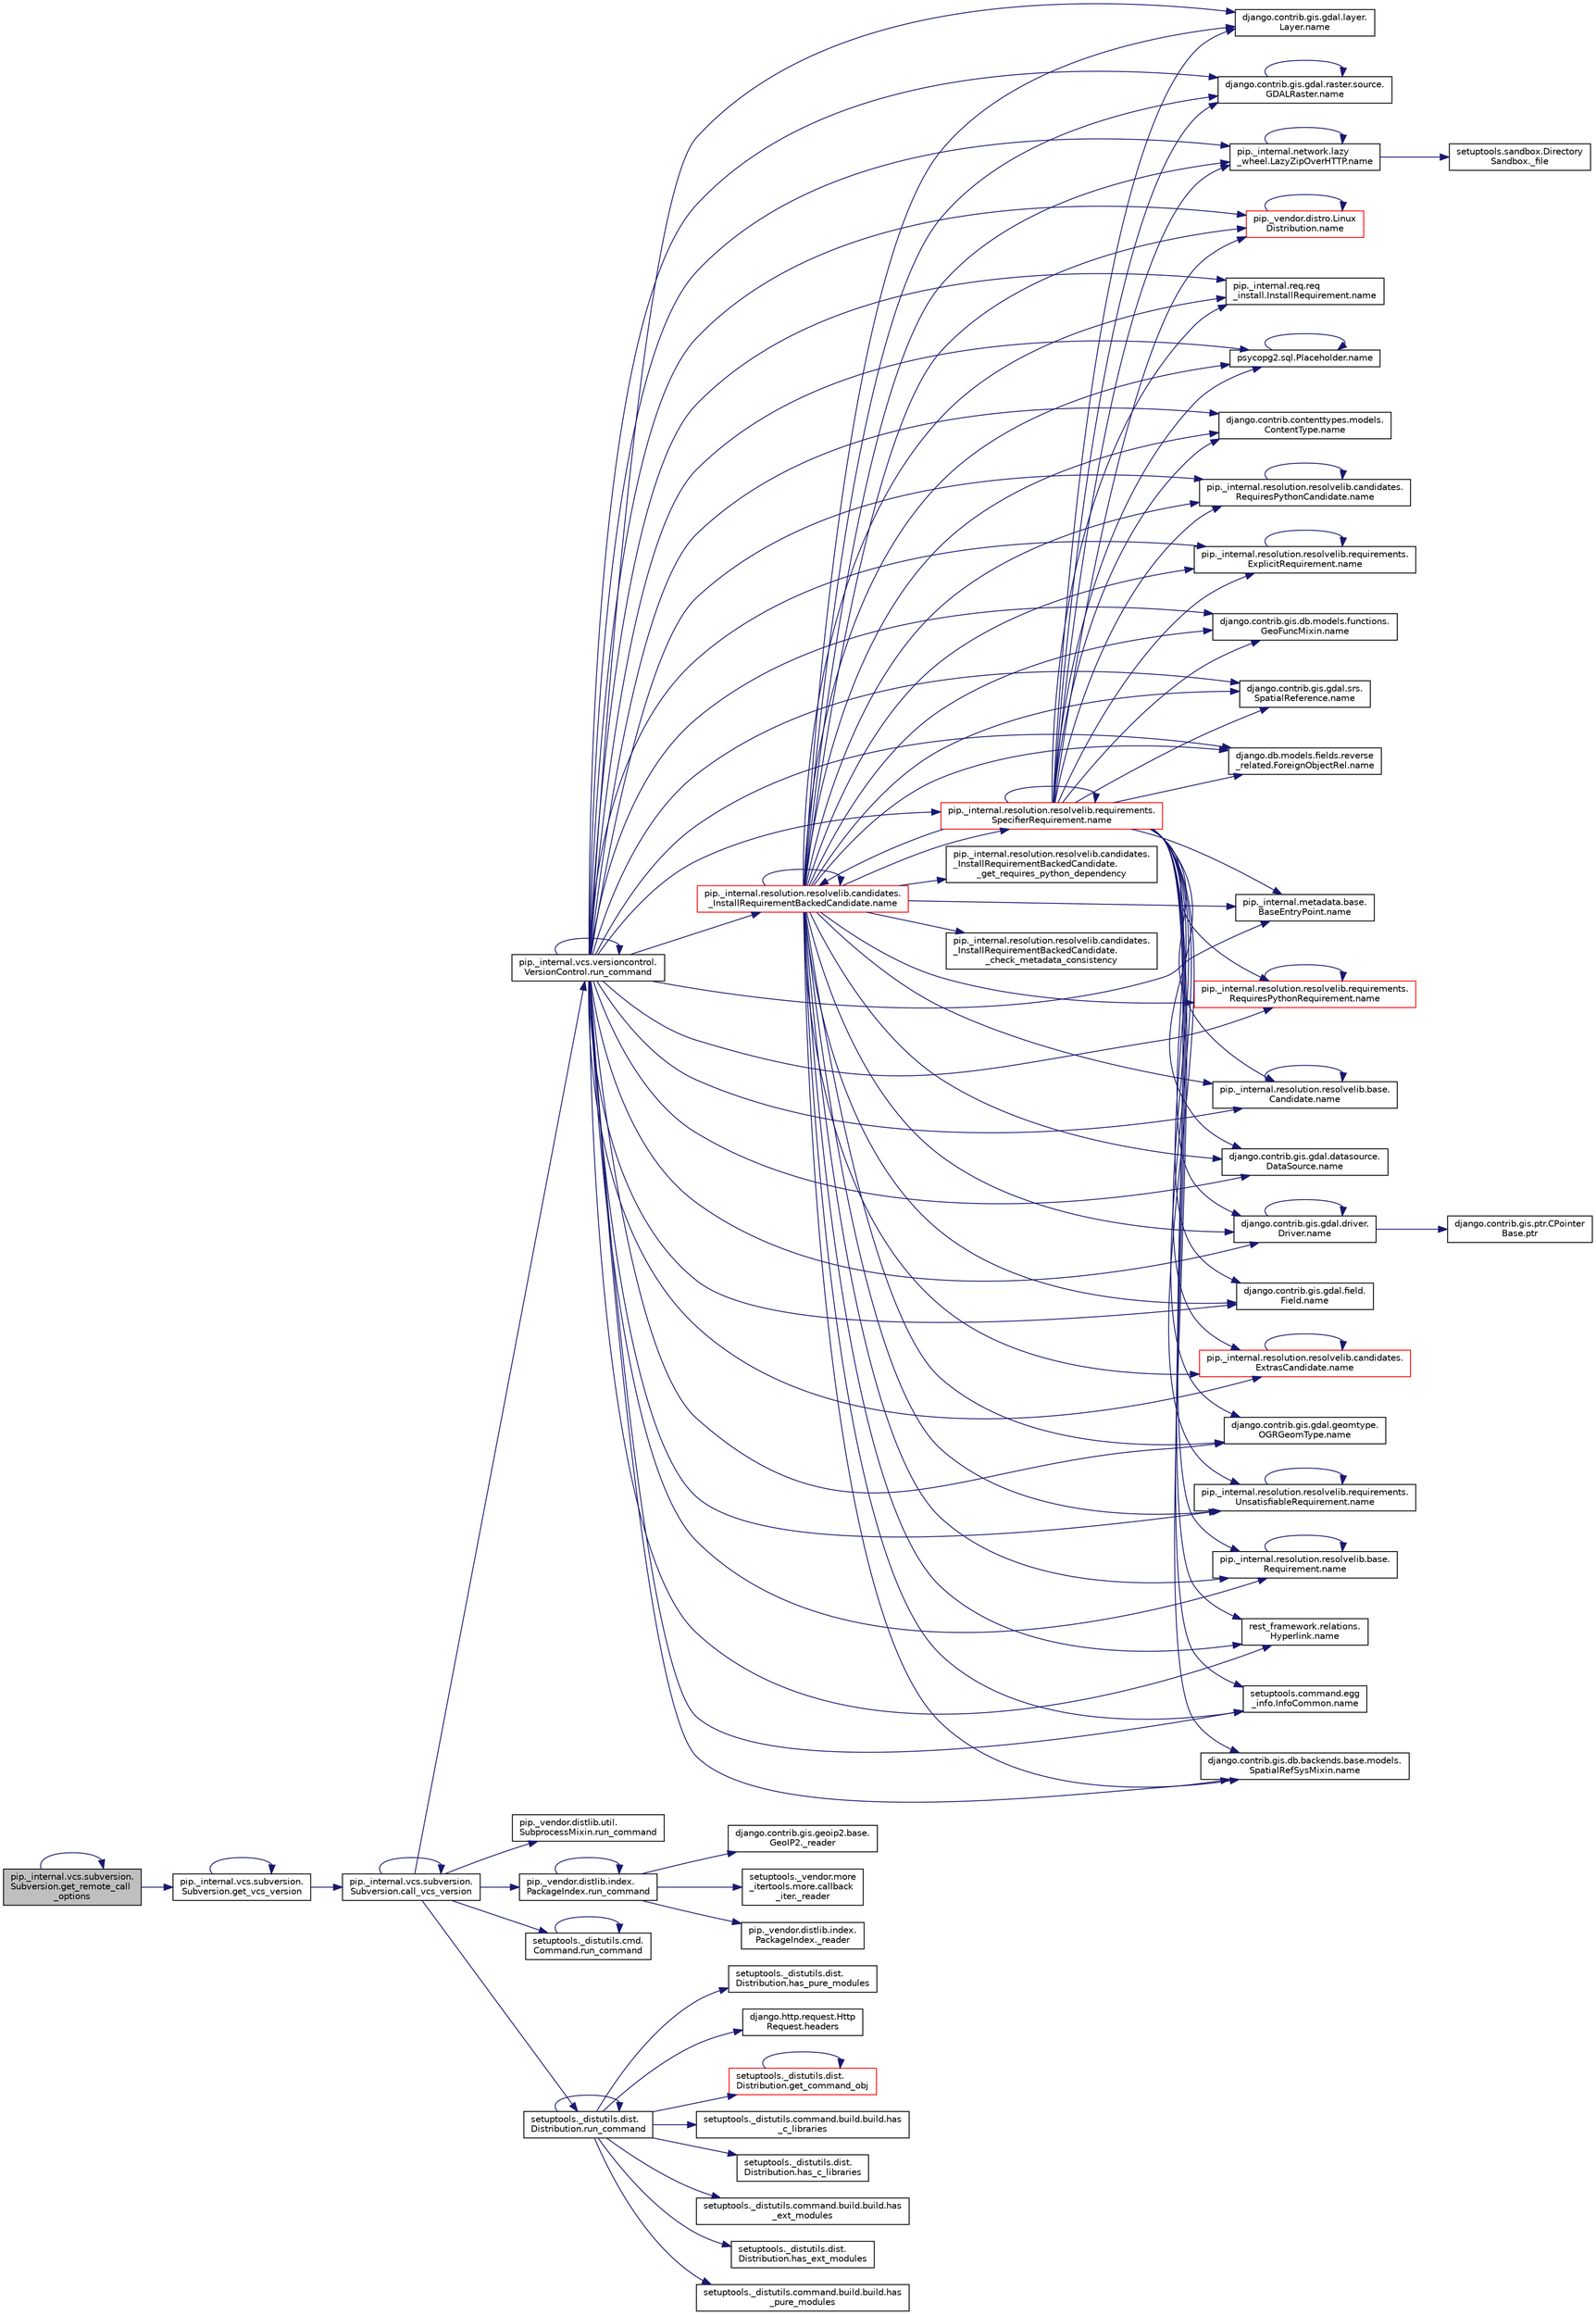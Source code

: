 digraph "pip._internal.vcs.subversion.Subversion.get_remote_call_options"
{
 // LATEX_PDF_SIZE
  edge [fontname="Helvetica",fontsize="10",labelfontname="Helvetica",labelfontsize="10"];
  node [fontname="Helvetica",fontsize="10",shape=record];
  rankdir="LR";
  Node1 [label="pip._internal.vcs.subversion.\lSubversion.get_remote_call\l_options",height=0.2,width=0.4,color="black", fillcolor="grey75", style="filled", fontcolor="black",tooltip=" "];
  Node1 -> Node1 [color="midnightblue",fontsize="10",style="solid",fontname="Helvetica"];
  Node1 -> Node2 [color="midnightblue",fontsize="10",style="solid",fontname="Helvetica"];
  Node2 [label="pip._internal.vcs.subversion.\lSubversion.get_vcs_version",height=0.2,width=0.4,color="black", fillcolor="white", style="filled",URL="$d2/db0/classpip_1_1__internal_1_1vcs_1_1subversion_1_1_subversion.html#a07d700bdb9e85e2709ecedc54344a0b8",tooltip=" "];
  Node2 -> Node3 [color="midnightblue",fontsize="10",style="solid",fontname="Helvetica"];
  Node3 [label="pip._internal.vcs.subversion.\lSubversion.call_vcs_version",height=0.2,width=0.4,color="black", fillcolor="white", style="filled",URL="$d2/db0/classpip_1_1__internal_1_1vcs_1_1subversion_1_1_subversion.html#a28eb0ea686f7fdfb26b3672e0d936be5",tooltip=" "];
  Node3 -> Node3 [color="midnightblue",fontsize="10",style="solid",fontname="Helvetica"];
  Node3 -> Node4 [color="midnightblue",fontsize="10",style="solid",fontname="Helvetica"];
  Node4 [label="pip._internal.vcs.versioncontrol.\lVersionControl.run_command",height=0.2,width=0.4,color="black", fillcolor="white", style="filled",URL="$d0/db7/classpip_1_1__internal_1_1vcs_1_1versioncontrol_1_1_version_control.html#a0cd4df4ca2aaa3a020caf990e4142b91",tooltip=" "];
  Node4 -> Node5 [color="midnightblue",fontsize="10",style="solid",fontname="Helvetica"];
  Node5 [label="django.contrib.contenttypes.models.\lContentType.name",height=0.2,width=0.4,color="black", fillcolor="white", style="filled",URL="$d6/d20/classdjango_1_1contrib_1_1contenttypes_1_1models_1_1_content_type.html#a1577e45d8940ca8ce7032df05c0920f1",tooltip=" "];
  Node4 -> Node6 [color="midnightblue",fontsize="10",style="solid",fontname="Helvetica"];
  Node6 [label="django.contrib.gis.db.backends.base.models.\lSpatialRefSysMixin.name",height=0.2,width=0.4,color="black", fillcolor="white", style="filled",URL="$d5/d73/classdjango_1_1contrib_1_1gis_1_1db_1_1backends_1_1base_1_1models_1_1_spatial_ref_sys_mixin.html#a502460564fa7a935d8bb5aea6cbce4b9",tooltip=" "];
  Node4 -> Node7 [color="midnightblue",fontsize="10",style="solid",fontname="Helvetica"];
  Node7 [label="django.contrib.gis.db.models.functions.\lGeoFuncMixin.name",height=0.2,width=0.4,color="black", fillcolor="white", style="filled",URL="$d4/d5c/classdjango_1_1contrib_1_1gis_1_1db_1_1models_1_1functions_1_1_geo_func_mixin.html#a9a6993ec9126211670ca7087359b8c6a",tooltip=" "];
  Node4 -> Node8 [color="midnightblue",fontsize="10",style="solid",fontname="Helvetica"];
  Node8 [label="django.contrib.gis.gdal.datasource.\lDataSource.name",height=0.2,width=0.4,color="black", fillcolor="white", style="filled",URL="$db/d7b/classdjango_1_1contrib_1_1gis_1_1gdal_1_1datasource_1_1_data_source.html#af2cbfd1f4ceeb82b6f7c29a705555d8e",tooltip=" "];
  Node4 -> Node9 [color="midnightblue",fontsize="10",style="solid",fontname="Helvetica"];
  Node9 [label="django.contrib.gis.gdal.driver.\lDriver.name",height=0.2,width=0.4,color="black", fillcolor="white", style="filled",URL="$d5/df2/classdjango_1_1contrib_1_1gis_1_1gdal_1_1driver_1_1_driver.html#ab25b5eea93459ca8e05dc329ef537f1b",tooltip=" "];
  Node9 -> Node9 [color="midnightblue",fontsize="10",style="solid",fontname="Helvetica"];
  Node9 -> Node10 [color="midnightblue",fontsize="10",style="solid",fontname="Helvetica"];
  Node10 [label="django.contrib.gis.ptr.CPointer\lBase.ptr",height=0.2,width=0.4,color="black", fillcolor="white", style="filled",URL="$da/dc5/classdjango_1_1contrib_1_1gis_1_1ptr_1_1_c_pointer_base.html#a234177319d249573c7dd6508c5ca9095",tooltip=" "];
  Node4 -> Node11 [color="midnightblue",fontsize="10",style="solid",fontname="Helvetica"];
  Node11 [label="django.contrib.gis.gdal.field.\lField.name",height=0.2,width=0.4,color="black", fillcolor="white", style="filled",URL="$d8/d65/classdjango_1_1contrib_1_1gis_1_1gdal_1_1field_1_1_field.html#a52ccad95ad1a0fae1ef80beb9a6c838b",tooltip=" "];
  Node4 -> Node12 [color="midnightblue",fontsize="10",style="solid",fontname="Helvetica"];
  Node12 [label="django.contrib.gis.gdal.geomtype.\lOGRGeomType.name",height=0.2,width=0.4,color="black", fillcolor="white", style="filled",URL="$dc/d9c/classdjango_1_1contrib_1_1gis_1_1gdal_1_1geomtype_1_1_o_g_r_geom_type.html#a80a6f16d4e7014ca3adac92432f148b2",tooltip=" "];
  Node4 -> Node13 [color="midnightblue",fontsize="10",style="solid",fontname="Helvetica"];
  Node13 [label="django.contrib.gis.gdal.layer.\lLayer.name",height=0.2,width=0.4,color="black", fillcolor="white", style="filled",URL="$d9/d84/classdjango_1_1contrib_1_1gis_1_1gdal_1_1layer_1_1_layer.html#a64c4f09deeb5dd93a1f82a986e090581",tooltip=" "];
  Node4 -> Node14 [color="midnightblue",fontsize="10",style="solid",fontname="Helvetica"];
  Node14 [label="django.contrib.gis.gdal.raster.source.\lGDALRaster.name",height=0.2,width=0.4,color="black", fillcolor="white", style="filled",URL="$db/dff/classdjango_1_1contrib_1_1gis_1_1gdal_1_1raster_1_1source_1_1_g_d_a_l_raster.html#adc147e651b853c17a0d6abe3be9da7a9",tooltip=" "];
  Node14 -> Node14 [color="midnightblue",fontsize="10",style="solid",fontname="Helvetica"];
  Node4 -> Node15 [color="midnightblue",fontsize="10",style="solid",fontname="Helvetica"];
  Node15 [label="django.contrib.gis.gdal.srs.\lSpatialReference.name",height=0.2,width=0.4,color="black", fillcolor="white", style="filled",URL="$d7/dda/classdjango_1_1contrib_1_1gis_1_1gdal_1_1srs_1_1_spatial_reference.html#aba72b97da57e6f07b85d53ff618798e3",tooltip=" "];
  Node4 -> Node16 [color="midnightblue",fontsize="10",style="solid",fontname="Helvetica"];
  Node16 [label="django.db.models.fields.reverse\l_related.ForeignObjectRel.name",height=0.2,width=0.4,color="black", fillcolor="white", style="filled",URL="$d3/da4/classdjango_1_1db_1_1models_1_1fields_1_1reverse__related_1_1_foreign_object_rel.html#aacda3a6a71b37c6422fbc200f0b0225a",tooltip=" "];
  Node4 -> Node17 [color="midnightblue",fontsize="10",style="solid",fontname="Helvetica"];
  Node17 [label="pip._internal.metadata.base.\lBaseEntryPoint.name",height=0.2,width=0.4,color="black", fillcolor="white", style="filled",URL="$d1/d78/classpip_1_1__internal_1_1metadata_1_1base_1_1_base_entry_point.html#acd0c7299966258aeb0876da26520233d",tooltip=" "];
  Node4 -> Node18 [color="midnightblue",fontsize="10",style="solid",fontname="Helvetica"];
  Node18 [label="pip._internal.network.lazy\l_wheel.LazyZipOverHTTP.name",height=0.2,width=0.4,color="black", fillcolor="white", style="filled",URL="$df/d67/classpip_1_1__internal_1_1network_1_1lazy__wheel_1_1_lazy_zip_over_h_t_t_p.html#a59403bb703d375caa6c1dda7573257a1",tooltip=" "];
  Node18 -> Node19 [color="midnightblue",fontsize="10",style="solid",fontname="Helvetica"];
  Node19 [label="setuptools.sandbox.Directory\lSandbox._file",height=0.2,width=0.4,color="black", fillcolor="white", style="filled",URL="$d2/d0b/classsetuptools_1_1sandbox_1_1_directory_sandbox.html#aebaa4bbc5882d7bfe9bbb0b60c598d10",tooltip=" "];
  Node18 -> Node18 [color="midnightblue",fontsize="10",style="solid",fontname="Helvetica"];
  Node4 -> Node20 [color="midnightblue",fontsize="10",style="solid",fontname="Helvetica"];
  Node20 [label="pip._internal.req.req\l_install.InstallRequirement.name",height=0.2,width=0.4,color="black", fillcolor="white", style="filled",URL="$d2/daa/classpip_1_1__internal_1_1req_1_1req__install_1_1_install_requirement.html#a6b019e16ae98576ae64c68e0f5824e34",tooltip=" "];
  Node4 -> Node21 [color="midnightblue",fontsize="10",style="solid",fontname="Helvetica"];
  Node21 [label="pip._internal.resolution.resolvelib.base.\lRequirement.name",height=0.2,width=0.4,color="black", fillcolor="white", style="filled",URL="$d7/d6d/classpip_1_1__internal_1_1resolution_1_1resolvelib_1_1base_1_1_requirement.html#a013752876d4b3521f3a087987b443d90",tooltip=" "];
  Node21 -> Node21 [color="midnightblue",fontsize="10",style="solid",fontname="Helvetica"];
  Node4 -> Node22 [color="midnightblue",fontsize="10",style="solid",fontname="Helvetica"];
  Node22 [label="pip._internal.resolution.resolvelib.base.\lCandidate.name",height=0.2,width=0.4,color="black", fillcolor="white", style="filled",URL="$db/d18/classpip_1_1__internal_1_1resolution_1_1resolvelib_1_1base_1_1_candidate.html#a7000e68e912182072a011f9df0c142ee",tooltip=" "];
  Node22 -> Node22 [color="midnightblue",fontsize="10",style="solid",fontname="Helvetica"];
  Node4 -> Node23 [color="midnightblue",fontsize="10",style="solid",fontname="Helvetica"];
  Node23 [label="pip._internal.resolution.resolvelib.candidates.\l_InstallRequirementBackedCandidate.name",height=0.2,width=0.4,color="red", fillcolor="white", style="filled",URL="$dc/d03/classpip_1_1__internal_1_1resolution_1_1resolvelib_1_1candidates_1_1___install_requirement_backed_candidate.html#a1538a825241b855a4abf51d6bf616cde",tooltip=" "];
  Node23 -> Node24 [color="midnightblue",fontsize="10",style="solid",fontname="Helvetica"];
  Node24 [label="pip._internal.resolution.resolvelib.candidates.\l_InstallRequirementBackedCandidate.\l_check_metadata_consistency",height=0.2,width=0.4,color="black", fillcolor="white", style="filled",URL="$dc/d03/classpip_1_1__internal_1_1resolution_1_1resolvelib_1_1candidates_1_1___install_requirement_backed_candidate.html#aa4267fc23899a7adec3125fe2bacfac2",tooltip=" "];
  Node23 -> Node25 [color="midnightblue",fontsize="10",style="solid",fontname="Helvetica"];
  Node25 [label="pip._internal.resolution.resolvelib.candidates.\l_InstallRequirementBackedCandidate.\l_get_requires_python_dependency",height=0.2,width=0.4,color="black", fillcolor="white", style="filled",URL="$dc/d03/classpip_1_1__internal_1_1resolution_1_1resolvelib_1_1candidates_1_1___install_requirement_backed_candidate.html#a21158f5354c4f7a263e8a141e5bdc4a4",tooltip=" "];
  Node23 -> Node5 [color="midnightblue",fontsize="10",style="solid",fontname="Helvetica"];
  Node23 -> Node6 [color="midnightblue",fontsize="10",style="solid",fontname="Helvetica"];
  Node23 -> Node7 [color="midnightblue",fontsize="10",style="solid",fontname="Helvetica"];
  Node23 -> Node8 [color="midnightblue",fontsize="10",style="solid",fontname="Helvetica"];
  Node23 -> Node9 [color="midnightblue",fontsize="10",style="solid",fontname="Helvetica"];
  Node23 -> Node11 [color="midnightblue",fontsize="10",style="solid",fontname="Helvetica"];
  Node23 -> Node12 [color="midnightblue",fontsize="10",style="solid",fontname="Helvetica"];
  Node23 -> Node13 [color="midnightblue",fontsize="10",style="solid",fontname="Helvetica"];
  Node23 -> Node14 [color="midnightblue",fontsize="10",style="solid",fontname="Helvetica"];
  Node23 -> Node15 [color="midnightblue",fontsize="10",style="solid",fontname="Helvetica"];
  Node23 -> Node16 [color="midnightblue",fontsize="10",style="solid",fontname="Helvetica"];
  Node23 -> Node17 [color="midnightblue",fontsize="10",style="solid",fontname="Helvetica"];
  Node23 -> Node18 [color="midnightblue",fontsize="10",style="solid",fontname="Helvetica"];
  Node23 -> Node20 [color="midnightblue",fontsize="10",style="solid",fontname="Helvetica"];
  Node23 -> Node21 [color="midnightblue",fontsize="10",style="solid",fontname="Helvetica"];
  Node23 -> Node22 [color="midnightblue",fontsize="10",style="solid",fontname="Helvetica"];
  Node23 -> Node23 [color="midnightblue",fontsize="10",style="solid",fontname="Helvetica"];
  Node23 -> Node32 [color="midnightblue",fontsize="10",style="solid",fontname="Helvetica"];
  Node32 [label="pip._internal.resolution.resolvelib.candidates.\lExtrasCandidate.name",height=0.2,width=0.4,color="red", fillcolor="white", style="filled",URL="$d8/df7/classpip_1_1__internal_1_1resolution_1_1resolvelib_1_1candidates_1_1_extras_candidate.html#a6e13b1ab724cd7af8b22cadb37352b31",tooltip=" "];
  Node32 -> Node32 [color="midnightblue",fontsize="10",style="solid",fontname="Helvetica"];
  Node23 -> Node74 [color="midnightblue",fontsize="10",style="solid",fontname="Helvetica"];
  Node74 [label="pip._internal.resolution.resolvelib.candidates.\lRequiresPythonCandidate.name",height=0.2,width=0.4,color="black", fillcolor="white", style="filled",URL="$db/d0a/classpip_1_1__internal_1_1resolution_1_1resolvelib_1_1candidates_1_1_requires_python_candidate.html#aeff13058676b07d1b67feed53749d838",tooltip=" "];
  Node74 -> Node74 [color="midnightblue",fontsize="10",style="solid",fontname="Helvetica"];
  Node23 -> Node75 [color="midnightblue",fontsize="10",style="solid",fontname="Helvetica"];
  Node75 [label="pip._internal.resolution.resolvelib.requirements.\lExplicitRequirement.name",height=0.2,width=0.4,color="black", fillcolor="white", style="filled",URL="$d3/d28/classpip_1_1__internal_1_1resolution_1_1resolvelib_1_1requirements_1_1_explicit_requirement.html#a3e8f9b07c17be864b1a90cc2f5e87b35",tooltip=" "];
  Node75 -> Node75 [color="midnightblue",fontsize="10",style="solid",fontname="Helvetica"];
  Node23 -> Node76 [color="midnightblue",fontsize="10",style="solid",fontname="Helvetica"];
  Node76 [label="pip._internal.resolution.resolvelib.requirements.\lSpecifierRequirement.name",height=0.2,width=0.4,color="red", fillcolor="white", style="filled",URL="$d5/dce/classpip_1_1__internal_1_1resolution_1_1resolvelib_1_1requirements_1_1_specifier_requirement.html#af2ae64f787d166605910d13457564fd9",tooltip=" "];
  Node76 -> Node5 [color="midnightblue",fontsize="10",style="solid",fontname="Helvetica"];
  Node76 -> Node6 [color="midnightblue",fontsize="10",style="solid",fontname="Helvetica"];
  Node76 -> Node7 [color="midnightblue",fontsize="10",style="solid",fontname="Helvetica"];
  Node76 -> Node8 [color="midnightblue",fontsize="10",style="solid",fontname="Helvetica"];
  Node76 -> Node9 [color="midnightblue",fontsize="10",style="solid",fontname="Helvetica"];
  Node76 -> Node11 [color="midnightblue",fontsize="10",style="solid",fontname="Helvetica"];
  Node76 -> Node12 [color="midnightblue",fontsize="10",style="solid",fontname="Helvetica"];
  Node76 -> Node13 [color="midnightblue",fontsize="10",style="solid",fontname="Helvetica"];
  Node76 -> Node14 [color="midnightblue",fontsize="10",style="solid",fontname="Helvetica"];
  Node76 -> Node15 [color="midnightblue",fontsize="10",style="solid",fontname="Helvetica"];
  Node76 -> Node16 [color="midnightblue",fontsize="10",style="solid",fontname="Helvetica"];
  Node76 -> Node17 [color="midnightblue",fontsize="10",style="solid",fontname="Helvetica"];
  Node76 -> Node18 [color="midnightblue",fontsize="10",style="solid",fontname="Helvetica"];
  Node76 -> Node20 [color="midnightblue",fontsize="10",style="solid",fontname="Helvetica"];
  Node76 -> Node21 [color="midnightblue",fontsize="10",style="solid",fontname="Helvetica"];
  Node76 -> Node22 [color="midnightblue",fontsize="10",style="solid",fontname="Helvetica"];
  Node76 -> Node23 [color="midnightblue",fontsize="10",style="solid",fontname="Helvetica"];
  Node76 -> Node32 [color="midnightblue",fontsize="10",style="solid",fontname="Helvetica"];
  Node76 -> Node74 [color="midnightblue",fontsize="10",style="solid",fontname="Helvetica"];
  Node76 -> Node75 [color="midnightblue",fontsize="10",style="solid",fontname="Helvetica"];
  Node76 -> Node76 [color="midnightblue",fontsize="10",style="solid",fontname="Helvetica"];
  Node76 -> Node77 [color="midnightblue",fontsize="10",style="solid",fontname="Helvetica"];
  Node77 [label="pip._internal.resolution.resolvelib.requirements.\lRequiresPythonRequirement.name",height=0.2,width=0.4,color="red", fillcolor="white", style="filled",URL="$d1/de6/classpip_1_1__internal_1_1resolution_1_1resolvelib_1_1requirements_1_1_requires_python_requirement.html#ac555e717a97ebb38cb2ad735939cf8b8",tooltip=" "];
  Node77 -> Node77 [color="midnightblue",fontsize="10",style="solid",fontname="Helvetica"];
  Node76 -> Node79 [color="midnightblue",fontsize="10",style="solid",fontname="Helvetica"];
  Node79 [label="pip._internal.resolution.resolvelib.requirements.\lUnsatisfiableRequirement.name",height=0.2,width=0.4,color="black", fillcolor="white", style="filled",URL="$df/d30/classpip_1_1__internal_1_1resolution_1_1resolvelib_1_1requirements_1_1_unsatisfiable_requirement.html#a78f7012fa925a93d5600232bf2bc9728",tooltip=" "];
  Node79 -> Node79 [color="midnightblue",fontsize="10",style="solid",fontname="Helvetica"];
  Node76 -> Node73 [color="midnightblue",fontsize="10",style="solid",fontname="Helvetica"];
  Node73 [label="pip._vendor.distro.Linux\lDistribution.name",height=0.2,width=0.4,color="red", fillcolor="white", style="filled",URL="$db/dc1/classpip_1_1__vendor_1_1distro_1_1_linux_distribution.html#a7bbcbb9f1bf561b231f594b5bb251dbc",tooltip=" "];
  Node73 -> Node73 [color="midnightblue",fontsize="10",style="solid",fontname="Helvetica"];
  Node76 -> Node80 [color="midnightblue",fontsize="10",style="solid",fontname="Helvetica"];
  Node80 [label="psycopg2.sql.Placeholder.name",height=0.2,width=0.4,color="black", fillcolor="white", style="filled",URL="$dc/d33/classpsycopg2_1_1sql_1_1_placeholder.html#a865e1b1e7f839dadb22b2c4513ed1f86",tooltip=" "];
  Node80 -> Node80 [color="midnightblue",fontsize="10",style="solid",fontname="Helvetica"];
  Node76 -> Node81 [color="midnightblue",fontsize="10",style="solid",fontname="Helvetica"];
  Node81 [label="rest_framework.relations.\lHyperlink.name",height=0.2,width=0.4,color="black", fillcolor="white", style="filled",URL="$d2/d10/classrest__framework_1_1relations_1_1_hyperlink.html#aa8a58ea5a04caa55484ff709398630c2",tooltip=" "];
  Node76 -> Node82 [color="midnightblue",fontsize="10",style="solid",fontname="Helvetica"];
  Node82 [label="setuptools.command.egg\l_info.InfoCommon.name",height=0.2,width=0.4,color="black", fillcolor="white", style="filled",URL="$d5/dfc/classsetuptools_1_1command_1_1egg__info_1_1_info_common.html#a13f1532df6e92fbd8ae68eb480808db2",tooltip=" "];
  Node23 -> Node77 [color="midnightblue",fontsize="10",style="solid",fontname="Helvetica"];
  Node23 -> Node79 [color="midnightblue",fontsize="10",style="solid",fontname="Helvetica"];
  Node23 -> Node73 [color="midnightblue",fontsize="10",style="solid",fontname="Helvetica"];
  Node23 -> Node80 [color="midnightblue",fontsize="10",style="solid",fontname="Helvetica"];
  Node23 -> Node81 [color="midnightblue",fontsize="10",style="solid",fontname="Helvetica"];
  Node23 -> Node82 [color="midnightblue",fontsize="10",style="solid",fontname="Helvetica"];
  Node4 -> Node32 [color="midnightblue",fontsize="10",style="solid",fontname="Helvetica"];
  Node4 -> Node74 [color="midnightblue",fontsize="10",style="solid",fontname="Helvetica"];
  Node4 -> Node75 [color="midnightblue",fontsize="10",style="solid",fontname="Helvetica"];
  Node4 -> Node76 [color="midnightblue",fontsize="10",style="solid",fontname="Helvetica"];
  Node4 -> Node77 [color="midnightblue",fontsize="10",style="solid",fontname="Helvetica"];
  Node4 -> Node79 [color="midnightblue",fontsize="10",style="solid",fontname="Helvetica"];
  Node4 -> Node73 [color="midnightblue",fontsize="10",style="solid",fontname="Helvetica"];
  Node4 -> Node80 [color="midnightblue",fontsize="10",style="solid",fontname="Helvetica"];
  Node4 -> Node81 [color="midnightblue",fontsize="10",style="solid",fontname="Helvetica"];
  Node4 -> Node82 [color="midnightblue",fontsize="10",style="solid",fontname="Helvetica"];
  Node4 -> Node4 [color="midnightblue",fontsize="10",style="solid",fontname="Helvetica"];
  Node3 -> Node93 [color="midnightblue",fontsize="10",style="solid",fontname="Helvetica"];
  Node93 [label="pip._vendor.distlib.util.\lSubprocessMixin.run_command",height=0.2,width=0.4,color="black", fillcolor="white", style="filled",URL="$d4/de7/classpip_1_1__vendor_1_1distlib_1_1util_1_1_subprocess_mixin.html#a5125055ff3816365b9687e83a361cb2b",tooltip=" "];
  Node3 -> Node94 [color="midnightblue",fontsize="10",style="solid",fontname="Helvetica"];
  Node94 [label="pip._vendor.distlib.index.\lPackageIndex.run_command",height=0.2,width=0.4,color="black", fillcolor="white", style="filled",URL="$d3/df2/classpip_1_1__vendor_1_1distlib_1_1index_1_1_package_index.html#a54f629e14238e91a7826fce4199bcd10",tooltip=" "];
  Node94 -> Node95 [color="midnightblue",fontsize="10",style="solid",fontname="Helvetica"];
  Node95 [label="django.contrib.gis.geoip2.base.\lGeoIP2._reader",height=0.2,width=0.4,color="black", fillcolor="white", style="filled",URL="$de/de3/classdjango_1_1contrib_1_1gis_1_1geoip2_1_1base_1_1_geo_i_p2.html#a30c2ba9be2f0fbe0156287540fc0caa6",tooltip=" "];
  Node94 -> Node96 [color="midnightblue",fontsize="10",style="solid",fontname="Helvetica"];
  Node96 [label="setuptools._vendor.more\l_itertools.more.callback\l_iter._reader",height=0.2,width=0.4,color="black", fillcolor="white", style="filled",URL="$dc/d4b/classsetuptools_1_1__vendor_1_1more__itertools_1_1more_1_1callback__iter.html#af59a46455f6904d99cc3b0930d5123e2",tooltip=" "];
  Node94 -> Node97 [color="midnightblue",fontsize="10",style="solid",fontname="Helvetica"];
  Node97 [label="pip._vendor.distlib.index.\lPackageIndex._reader",height=0.2,width=0.4,color="black", fillcolor="white", style="filled",URL="$d3/df2/classpip_1_1__vendor_1_1distlib_1_1index_1_1_package_index.html#a1073ee55873196ac07140092ff1d4f4f",tooltip=" "];
  Node94 -> Node94 [color="midnightblue",fontsize="10",style="solid",fontname="Helvetica"];
  Node3 -> Node98 [color="midnightblue",fontsize="10",style="solid",fontname="Helvetica"];
  Node98 [label="setuptools._distutils.cmd.\lCommand.run_command",height=0.2,width=0.4,color="black", fillcolor="white", style="filled",URL="$dd/df5/classsetuptools_1_1__distutils_1_1cmd_1_1_command.html#a98e33c257a53ec1d0bc9e649e60af970",tooltip=" "];
  Node98 -> Node98 [color="midnightblue",fontsize="10",style="solid",fontname="Helvetica"];
  Node3 -> Node99 [color="midnightblue",fontsize="10",style="solid",fontname="Helvetica"];
  Node99 [label="setuptools._distutils.dist.\lDistribution.run_command",height=0.2,width=0.4,color="black", fillcolor="white", style="filled",URL="$d9/d14/classsetuptools_1_1__distutils_1_1dist_1_1_distribution.html#a69968cc68f4d05e9f6514dac1d9c013c",tooltip=" "];
  Node99 -> Node100 [color="midnightblue",fontsize="10",style="solid",fontname="Helvetica"];
  Node100 [label="setuptools._distutils.dist.\lDistribution.get_command_obj",height=0.2,width=0.4,color="red", fillcolor="white", style="filled",URL="$d9/d14/classsetuptools_1_1__distutils_1_1dist_1_1_distribution.html#a30efa764f4c2927a684384bfa5bcb198",tooltip=" "];
  Node100 -> Node100 [color="midnightblue",fontsize="10",style="solid",fontname="Helvetica"];
  Node99 -> Node111 [color="midnightblue",fontsize="10",style="solid",fontname="Helvetica"];
  Node111 [label="setuptools._distutils.command.build.build.has\l_c_libraries",height=0.2,width=0.4,color="black", fillcolor="white", style="filled",URL="$d7/d39/classsetuptools_1_1__distutils_1_1command_1_1build_1_1build.html#a680bdee77d9f3ee9c516fabdb04c000b",tooltip=" "];
  Node99 -> Node112 [color="midnightblue",fontsize="10",style="solid",fontname="Helvetica"];
  Node112 [label="setuptools._distutils.dist.\lDistribution.has_c_libraries",height=0.2,width=0.4,color="black", fillcolor="white", style="filled",URL="$d9/d14/classsetuptools_1_1__distutils_1_1dist_1_1_distribution.html#a5752ba9d34cc36a7d0cfc1fc24c4a2a4",tooltip=" "];
  Node99 -> Node113 [color="midnightblue",fontsize="10",style="solid",fontname="Helvetica"];
  Node113 [label="setuptools._distutils.command.build.build.has\l_ext_modules",height=0.2,width=0.4,color="black", fillcolor="white", style="filled",URL="$d7/d39/classsetuptools_1_1__distutils_1_1command_1_1build_1_1build.html#afb064c515cab59f59c0ca51f7f750707",tooltip=" "];
  Node99 -> Node114 [color="midnightblue",fontsize="10",style="solid",fontname="Helvetica"];
  Node114 [label="setuptools._distutils.dist.\lDistribution.has_ext_modules",height=0.2,width=0.4,color="black", fillcolor="white", style="filled",URL="$d9/d14/classsetuptools_1_1__distutils_1_1dist_1_1_distribution.html#a0b9beb164c8a4368dd70fb9bc02a504c",tooltip=" "];
  Node99 -> Node115 [color="midnightblue",fontsize="10",style="solid",fontname="Helvetica"];
  Node115 [label="setuptools._distutils.command.build.build.has\l_pure_modules",height=0.2,width=0.4,color="black", fillcolor="white", style="filled",URL="$d7/d39/classsetuptools_1_1__distutils_1_1command_1_1build_1_1build.html#a2c6e628f718201066c5d0e22c7348913",tooltip=" "];
  Node99 -> Node116 [color="midnightblue",fontsize="10",style="solid",fontname="Helvetica"];
  Node116 [label="setuptools._distutils.dist.\lDistribution.has_pure_modules",height=0.2,width=0.4,color="black", fillcolor="white", style="filled",URL="$d9/d14/classsetuptools_1_1__distutils_1_1dist_1_1_distribution.html#a828f08754cf00c907714e5c19818f24b",tooltip=" "];
  Node99 -> Node117 [color="midnightblue",fontsize="10",style="solid",fontname="Helvetica"];
  Node117 [label="django.http.request.Http\lRequest.headers",height=0.2,width=0.4,color="black", fillcolor="white", style="filled",URL="$d1/ded/classdjango_1_1http_1_1request_1_1_http_request.html#a0fed8b781301745131bfbbcaf6a415f9",tooltip=" "];
  Node99 -> Node99 [color="midnightblue",fontsize="10",style="solid",fontname="Helvetica"];
  Node2 -> Node2 [color="midnightblue",fontsize="10",style="solid",fontname="Helvetica"];
}
